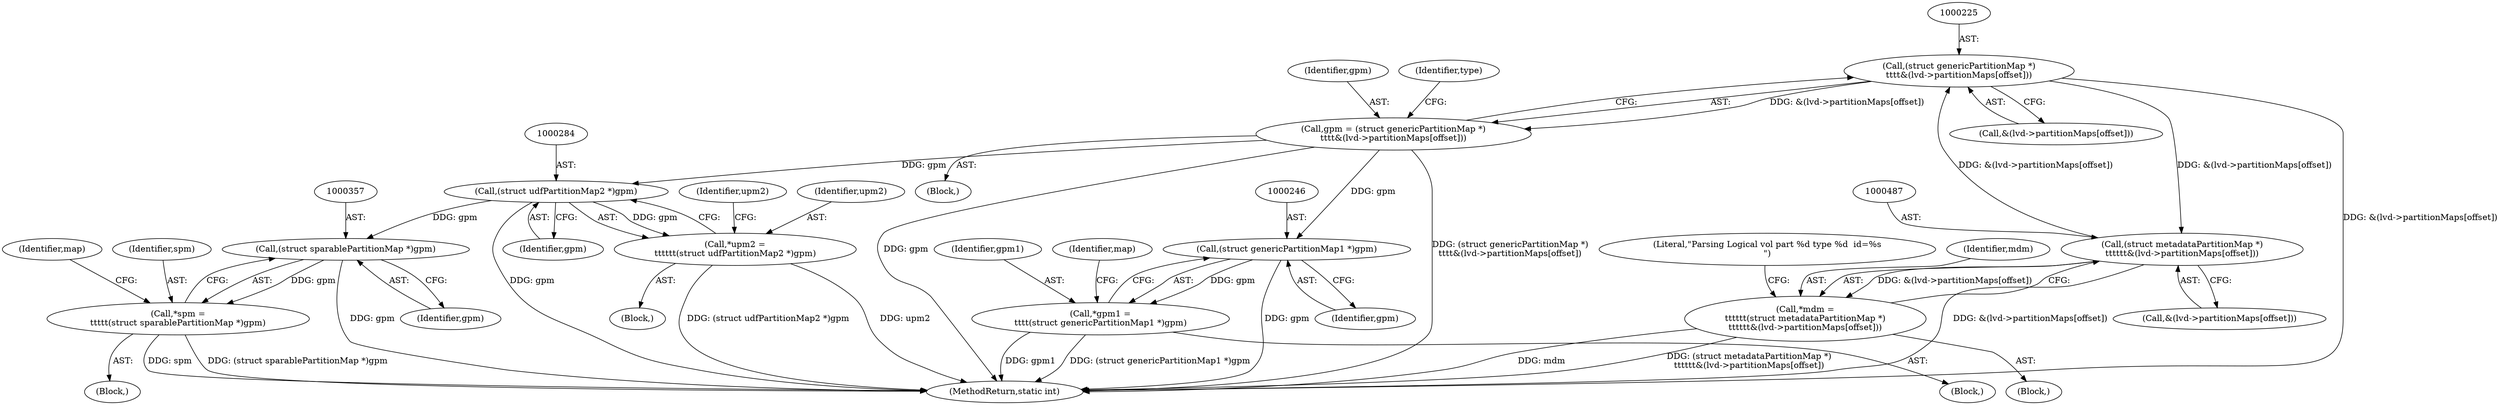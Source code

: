 digraph "0_linux_1df2ae31c724e57be9d7ac00d78db8a5dabdd050@array" {
"1000224" [label="(Call,(struct genericPartitionMap *)\n\t\t\t\t&(lvd->partitionMaps[offset]))"];
"1000486" [label="(Call,(struct metadataPartitionMap *)\n\t\t\t\t\t\t&(lvd->partitionMaps[offset]))"];
"1000224" [label="(Call,(struct genericPartitionMap *)\n\t\t\t\t&(lvd->partitionMaps[offset]))"];
"1000222" [label="(Call,gpm = (struct genericPartitionMap *)\n\t\t\t\t&(lvd->partitionMaps[offset]))"];
"1000245" [label="(Call,(struct genericPartitionMap1 *)gpm)"];
"1000243" [label="(Call,*gpm1 =\n\t\t\t\t(struct genericPartitionMap1 *)gpm)"];
"1000283" [label="(Call,(struct udfPartitionMap2 *)gpm)"];
"1000281" [label="(Call,*upm2 =\n\t\t\t\t\t\t(struct udfPartitionMap2 *)gpm)"];
"1000356" [label="(Call,(struct sparablePartitionMap *)gpm)"];
"1000354" [label="(Call,*spm =\n\t\t\t\t\t(struct sparablePartitionMap *)gpm)"];
"1000484" [label="(Call,*mdm =\n\t\t\t\t\t\t(struct metadataPartitionMap *)\n\t\t\t\t\t\t&(lvd->partitionMaps[offset]))"];
"1000484" [label="(Call,*mdm =\n\t\t\t\t\t\t(struct metadataPartitionMap *)\n\t\t\t\t\t\t&(lvd->partitionMaps[offset]))"];
"1000226" [label="(Call,&(lvd->partitionMaps[offset]))"];
"1000244" [label="(Identifier,gpm1)"];
"1000281" [label="(Call,*upm2 =\n\t\t\t\t\t\t(struct udfPartitionMap2 *)gpm)"];
"1000354" [label="(Call,*spm =\n\t\t\t\t\t(struct sparablePartitionMap *)gpm)"];
"1000283" [label="(Call,(struct udfPartitionMap2 *)gpm)"];
"1000282" [label="(Identifier,upm2)"];
"1000223" [label="(Identifier,gpm)"];
"1000691" [label="(MethodReturn,static int)"];
"1000233" [label="(Identifier,type)"];
"1000355" [label="(Identifier,spm)"];
"1000356" [label="(Call,(struct sparablePartitionMap *)gpm)"];
"1000222" [label="(Call,gpm = (struct genericPartitionMap *)\n\t\t\t\t&(lvd->partitionMaps[offset]))"];
"1000495" [label="(Literal,\"Parsing Logical vol part %d type %d  id=%s\n\")"];
"1000485" [label="(Identifier,mdm)"];
"1000486" [label="(Call,(struct metadataPartitionMap *)\n\t\t\t\t\t\t&(lvd->partitionMaps[offset]))"];
"1000473" [label="(Block,)"];
"1000241" [label="(Block,)"];
"1000212" [label="(Block,)"];
"1000247" [label="(Identifier,gpm)"];
"1000285" [label="(Identifier,gpm)"];
"1000224" [label="(Call,(struct genericPartitionMap *)\n\t\t\t\t&(lvd->partitionMaps[offset]))"];
"1000488" [label="(Call,&(lvd->partitionMaps[offset]))"];
"1000279" [label="(Block,)"];
"1000250" [label="(Identifier,map)"];
"1000245" [label="(Call,(struct genericPartitionMap1 *)gpm)"];
"1000243" [label="(Call,*gpm1 =\n\t\t\t\t(struct genericPartitionMap1 *)gpm)"];
"1000291" [label="(Identifier,upm2)"];
"1000361" [label="(Identifier,map)"];
"1000358" [label="(Identifier,gpm)"];
"1000350" [label="(Block,)"];
"1000224" -> "1000222"  [label="AST: "];
"1000224" -> "1000226"  [label="CFG: "];
"1000225" -> "1000224"  [label="AST: "];
"1000226" -> "1000224"  [label="AST: "];
"1000222" -> "1000224"  [label="CFG: "];
"1000224" -> "1000691"  [label="DDG: &(lvd->partitionMaps[offset])"];
"1000224" -> "1000222"  [label="DDG: &(lvd->partitionMaps[offset])"];
"1000486" -> "1000224"  [label="DDG: &(lvd->partitionMaps[offset])"];
"1000224" -> "1000486"  [label="DDG: &(lvd->partitionMaps[offset])"];
"1000486" -> "1000484"  [label="AST: "];
"1000486" -> "1000488"  [label="CFG: "];
"1000487" -> "1000486"  [label="AST: "];
"1000488" -> "1000486"  [label="AST: "];
"1000484" -> "1000486"  [label="CFG: "];
"1000486" -> "1000691"  [label="DDG: &(lvd->partitionMaps[offset])"];
"1000486" -> "1000484"  [label="DDG: &(lvd->partitionMaps[offset])"];
"1000222" -> "1000212"  [label="AST: "];
"1000223" -> "1000222"  [label="AST: "];
"1000233" -> "1000222"  [label="CFG: "];
"1000222" -> "1000691"  [label="DDG: gpm"];
"1000222" -> "1000691"  [label="DDG: (struct genericPartitionMap *)\n\t\t\t\t&(lvd->partitionMaps[offset])"];
"1000222" -> "1000245"  [label="DDG: gpm"];
"1000222" -> "1000283"  [label="DDG: gpm"];
"1000245" -> "1000243"  [label="AST: "];
"1000245" -> "1000247"  [label="CFG: "];
"1000246" -> "1000245"  [label="AST: "];
"1000247" -> "1000245"  [label="AST: "];
"1000243" -> "1000245"  [label="CFG: "];
"1000245" -> "1000691"  [label="DDG: gpm"];
"1000245" -> "1000243"  [label="DDG: gpm"];
"1000243" -> "1000241"  [label="AST: "];
"1000244" -> "1000243"  [label="AST: "];
"1000250" -> "1000243"  [label="CFG: "];
"1000243" -> "1000691"  [label="DDG: gpm1"];
"1000243" -> "1000691"  [label="DDG: (struct genericPartitionMap1 *)gpm"];
"1000283" -> "1000281"  [label="AST: "];
"1000283" -> "1000285"  [label="CFG: "];
"1000284" -> "1000283"  [label="AST: "];
"1000285" -> "1000283"  [label="AST: "];
"1000281" -> "1000283"  [label="CFG: "];
"1000283" -> "1000691"  [label="DDG: gpm"];
"1000283" -> "1000281"  [label="DDG: gpm"];
"1000283" -> "1000356"  [label="DDG: gpm"];
"1000281" -> "1000279"  [label="AST: "];
"1000282" -> "1000281"  [label="AST: "];
"1000291" -> "1000281"  [label="CFG: "];
"1000281" -> "1000691"  [label="DDG: upm2"];
"1000281" -> "1000691"  [label="DDG: (struct udfPartitionMap2 *)gpm"];
"1000356" -> "1000354"  [label="AST: "];
"1000356" -> "1000358"  [label="CFG: "];
"1000357" -> "1000356"  [label="AST: "];
"1000358" -> "1000356"  [label="AST: "];
"1000354" -> "1000356"  [label="CFG: "];
"1000356" -> "1000691"  [label="DDG: gpm"];
"1000356" -> "1000354"  [label="DDG: gpm"];
"1000354" -> "1000350"  [label="AST: "];
"1000355" -> "1000354"  [label="AST: "];
"1000361" -> "1000354"  [label="CFG: "];
"1000354" -> "1000691"  [label="DDG: (struct sparablePartitionMap *)gpm"];
"1000354" -> "1000691"  [label="DDG: spm"];
"1000484" -> "1000473"  [label="AST: "];
"1000485" -> "1000484"  [label="AST: "];
"1000495" -> "1000484"  [label="CFG: "];
"1000484" -> "1000691"  [label="DDG: (struct metadataPartitionMap *)\n\t\t\t\t\t\t&(lvd->partitionMaps[offset])"];
"1000484" -> "1000691"  [label="DDG: mdm"];
}
